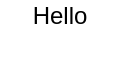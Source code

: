<mxfile version="20.3.0" type="device"><diagram id="MmTlE4Mn-NbrMDJdS_fp" name="Página-1"><mxGraphModel dx="1422" dy="865" grid="1" gridSize="10" guides="1" tooltips="1" connect="1" arrows="1" fold="1" page="1" pageScale="1" pageWidth="827" pageHeight="1169" math="0" shadow="0"><root><mxCell id="0"/><mxCell id="1" parent="0"/><mxCell id="onvjEvTVAXq3Nywqi3XM-1" value="Hello&lt;br&gt;&lt;br&gt;" style="text;html=1;strokeColor=none;fillColor=none;align=center;verticalAlign=middle;whiteSpace=wrap;rounded=0;" vertex="1" parent="1"><mxGeometry x="380" y="130" width="60" height="30" as="geometry"/></mxCell></root></mxGraphModel></diagram></mxfile>